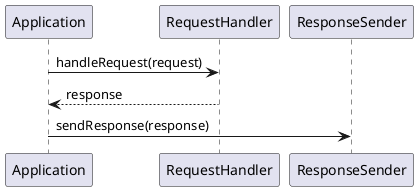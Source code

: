 @startuml

Application -> RequestHandler : handleRequest(request)
Application <-- RequestHandler : response
Application -> ResponseSender : sendResponse(response)

@enduml

